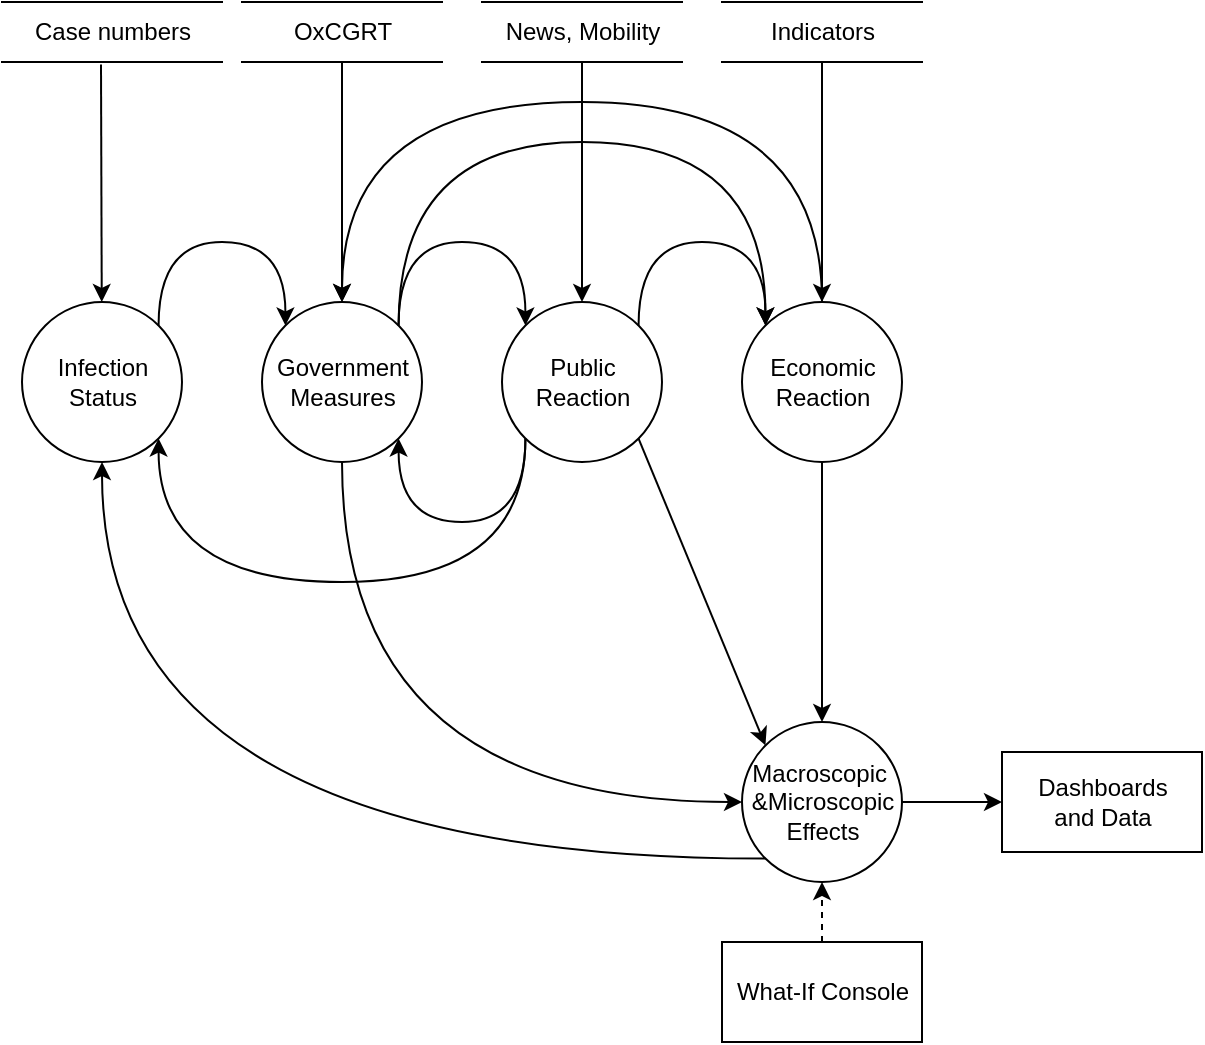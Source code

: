 <mxfile version="13.5.5" type="github">
  <diagram id="2gZC4xCkloj7wIMZnU4y" name="Page-1">
    <mxGraphModel dx="1384" dy="1294" grid="1" gridSize="10" guides="1" tooltips="1" connect="1" arrows="1" fold="1" page="1" pageScale="1" pageWidth="827" pageHeight="1169" math="0" shadow="0">
      <root>
        <mxCell id="0" />
        <mxCell id="1" parent="0" />
        <mxCell id="s3Yb5ll5d97BCo_epypD-1" value="Infection&lt;br&gt;Status" style="shape=ellipse;html=1;dashed=0;whitespace=wrap;aspect=fixed;perimeter=ellipsePerimeter;" parent="1" vertex="1">
          <mxGeometry x="120" y="240" width="80" height="80" as="geometry" />
        </mxCell>
        <mxCell id="s3Yb5ll5d97BCo_epypD-2" value="Government&lt;br&gt;Measures" style="shape=ellipse;html=1;dashed=0;whitespace=wrap;aspect=fixed;perimeter=ellipsePerimeter;" parent="1" vertex="1">
          <mxGeometry x="240" y="240" width="80" height="80" as="geometry" />
        </mxCell>
        <mxCell id="AfNmqyuF7CT5GizNvHW4-1" value="Public&lt;br&gt;Reaction" style="shape=ellipse;html=1;dashed=0;whitespace=wrap;aspect=fixed;perimeter=ellipsePerimeter;" parent="1" vertex="1">
          <mxGeometry x="360" y="240" width="80" height="80" as="geometry" />
        </mxCell>
        <mxCell id="AfNmqyuF7CT5GizNvHW4-4" value="" style="endArrow=classic;html=1;entryX=0;entryY=0;entryDx=0;entryDy=0;exitX=1;exitY=0;exitDx=0;exitDy=0;edgeStyle=orthogonalEdgeStyle;curved=1;" parent="1" source="s3Yb5ll5d97BCo_epypD-2" target="AfNmqyuF7CT5GizNvHW4-1" edge="1">
          <mxGeometry width="50" height="50" relative="1" as="geometry">
            <mxPoint x="290" y="370" as="sourcePoint" />
            <mxPoint x="340" y="320" as="targetPoint" />
            <Array as="points">
              <mxPoint x="308" y="210" />
              <mxPoint x="372" y="210" />
            </Array>
          </mxGeometry>
        </mxCell>
        <mxCell id="AfNmqyuF7CT5GizNvHW4-5" value="" style="endArrow=classic;html=1;entryX=0;entryY=0;entryDx=0;entryDy=0;exitX=1;exitY=0;exitDx=0;exitDy=0;edgeStyle=orthogonalEdgeStyle;curved=1;" parent="1" source="s3Yb5ll5d97BCo_epypD-1" target="s3Yb5ll5d97BCo_epypD-2" edge="1">
          <mxGeometry width="50" height="50" relative="1" as="geometry">
            <mxPoint x="290" y="370" as="sourcePoint" />
            <mxPoint x="340" y="320" as="targetPoint" />
            <Array as="points">
              <mxPoint x="188" y="210" />
              <mxPoint x="252" y="210" />
            </Array>
          </mxGeometry>
        </mxCell>
        <mxCell id="AfNmqyuF7CT5GizNvHW4-6" value="Economic&lt;br&gt;Reaction" style="shape=ellipse;html=1;dashed=0;whitespace=wrap;aspect=fixed;perimeter=ellipsePerimeter;" parent="1" vertex="1">
          <mxGeometry x="480" y="240" width="80" height="80" as="geometry" />
        </mxCell>
        <mxCell id="AfNmqyuF7CT5GizNvHW4-7" value="" style="endArrow=classic;html=1;entryX=0;entryY=0;entryDx=0;entryDy=0;exitX=1;exitY=0;exitDx=0;exitDy=0;edgeStyle=orthogonalEdgeStyle;curved=1;" parent="1" source="s3Yb5ll5d97BCo_epypD-2" target="AfNmqyuF7CT5GizNvHW4-6" edge="1">
          <mxGeometry width="50" height="50" relative="1" as="geometry">
            <mxPoint x="290" y="370" as="sourcePoint" />
            <mxPoint x="340" y="320" as="targetPoint" />
            <Array as="points">
              <mxPoint x="308" y="160" />
              <mxPoint x="492" y="160" />
            </Array>
          </mxGeometry>
        </mxCell>
        <mxCell id="AfNmqyuF7CT5GizNvHW4-8" value="" style="endArrow=classic;html=1;entryX=0;entryY=0;entryDx=0;entryDy=0;exitX=1;exitY=0;exitDx=0;exitDy=0;edgeStyle=orthogonalEdgeStyle;curved=1;" parent="1" source="AfNmqyuF7CT5GizNvHW4-1" target="AfNmqyuF7CT5GizNvHW4-6" edge="1">
          <mxGeometry width="50" height="50" relative="1" as="geometry">
            <mxPoint x="290" y="370" as="sourcePoint" />
            <mxPoint x="340" y="320" as="targetPoint" />
            <Array as="points">
              <mxPoint x="428" y="210" />
              <mxPoint x="492" y="210" />
            </Array>
          </mxGeometry>
        </mxCell>
        <mxCell id="AfNmqyuF7CT5GizNvHW4-9" value="Macroscopic&amp;nbsp;&lt;br&gt;&amp;amp;Microscopic&lt;br&gt;Effects" style="shape=ellipse;html=1;dashed=0;whitespace=wrap;aspect=fixed;perimeter=ellipsePerimeter;" parent="1" vertex="1">
          <mxGeometry x="480" y="450" width="80" height="80" as="geometry" />
        </mxCell>
        <mxCell id="AfNmqyuF7CT5GizNvHW4-10" value="" style="endArrow=classic;html=1;exitX=0;exitY=1;exitDx=0;exitDy=0;entryX=1;entryY=1;entryDx=0;entryDy=0;edgeStyle=orthogonalEdgeStyle;curved=1;" parent="1" source="AfNmqyuF7CT5GizNvHW4-1" target="s3Yb5ll5d97BCo_epypD-1" edge="1">
          <mxGeometry width="50" height="50" relative="1" as="geometry">
            <mxPoint x="370" y="290" as="sourcePoint" />
            <mxPoint x="420" y="240" as="targetPoint" />
            <Array as="points">
              <mxPoint x="372" y="380" />
              <mxPoint x="188" y="380" />
            </Array>
          </mxGeometry>
        </mxCell>
        <mxCell id="AfNmqyuF7CT5GizNvHW4-11" value="" style="endArrow=classic;html=1;entryX=1;entryY=1;entryDx=0;entryDy=0;exitX=0;exitY=1;exitDx=0;exitDy=0;edgeStyle=orthogonalEdgeStyle;curved=1;" parent="1" source="AfNmqyuF7CT5GizNvHW4-1" target="s3Yb5ll5d97BCo_epypD-2" edge="1">
          <mxGeometry width="50" height="50" relative="1" as="geometry">
            <mxPoint x="400" y="370" as="sourcePoint" />
            <mxPoint x="450" y="320" as="targetPoint" />
            <Array as="points">
              <mxPoint x="372" y="350" />
              <mxPoint x="308" y="350" />
            </Array>
          </mxGeometry>
        </mxCell>
        <mxCell id="AfNmqyuF7CT5GizNvHW4-12" value="" style="endArrow=classic;html=1;exitX=0.5;exitY=0;exitDx=0;exitDy=0;entryX=0.5;entryY=0;entryDx=0;entryDy=0;edgeStyle=orthogonalEdgeStyle;curved=1;" parent="1" source="AfNmqyuF7CT5GizNvHW4-6" target="s3Yb5ll5d97BCo_epypD-2" edge="1">
          <mxGeometry width="50" height="50" relative="1" as="geometry">
            <mxPoint x="400" y="370" as="sourcePoint" />
            <mxPoint x="450" y="320" as="targetPoint" />
            <Array as="points">
              <mxPoint x="520" y="140" />
              <mxPoint x="280" y="140" />
            </Array>
          </mxGeometry>
        </mxCell>
        <mxCell id="AfNmqyuF7CT5GizNvHW4-13" value="" style="endArrow=classic;html=1;entryX=0.5;entryY=0;entryDx=0;entryDy=0;exitX=0.5;exitY=1;exitDx=0;exitDy=0;" parent="1" source="AfNmqyuF7CT5GizNvHW4-6" target="AfNmqyuF7CT5GizNvHW4-9" edge="1">
          <mxGeometry width="50" height="50" relative="1" as="geometry">
            <mxPoint x="400" y="370" as="sourcePoint" />
            <mxPoint x="450" y="320" as="targetPoint" />
          </mxGeometry>
        </mxCell>
        <mxCell id="AfNmqyuF7CT5GizNvHW4-14" value="" style="endArrow=classic;html=1;entryX=0;entryY=0;entryDx=0;entryDy=0;exitX=1;exitY=1;exitDx=0;exitDy=0;" parent="1" source="AfNmqyuF7CT5GizNvHW4-1" target="AfNmqyuF7CT5GizNvHW4-9" edge="1">
          <mxGeometry width="50" height="50" relative="1" as="geometry">
            <mxPoint x="400" y="370" as="sourcePoint" />
            <mxPoint x="450" y="320" as="targetPoint" />
          </mxGeometry>
        </mxCell>
        <mxCell id="AfNmqyuF7CT5GizNvHW4-16" value="Dashboards&lt;br&gt;and Data" style="html=1;dashed=0;whitespace=wrap;" parent="1" vertex="1">
          <mxGeometry x="610" y="465" width="100" height="50" as="geometry" />
        </mxCell>
        <mxCell id="AfNmqyuF7CT5GizNvHW4-18" value="" style="endArrow=classic;html=1;entryX=0;entryY=0.5;entryDx=0;entryDy=0;exitX=1;exitY=0.5;exitDx=0;exitDy=0;" parent="1" source="AfNmqyuF7CT5GizNvHW4-9" target="AfNmqyuF7CT5GizNvHW4-16" edge="1">
          <mxGeometry width="50" height="50" relative="1" as="geometry">
            <mxPoint x="400" y="370" as="sourcePoint" />
            <mxPoint x="450" y="320" as="targetPoint" />
          </mxGeometry>
        </mxCell>
        <mxCell id="AfNmqyuF7CT5GizNvHW4-19" value="OxCGRT" style="html=1;dashed=0;whitespace=wrap;shape=partialRectangle;right=0;left=0;" parent="1" vertex="1">
          <mxGeometry x="230" y="90" width="100" height="30" as="geometry" />
        </mxCell>
        <mxCell id="AfNmqyuF7CT5GizNvHW4-20" value="Case numbers" style="html=1;dashed=0;whitespace=wrap;shape=partialRectangle;right=0;left=0;" parent="1" vertex="1">
          <mxGeometry x="110" y="90" width="110" height="30" as="geometry" />
        </mxCell>
        <mxCell id="AfNmqyuF7CT5GizNvHW4-21" value="" style="endArrow=classic;html=1;entryX=0.5;entryY=0;entryDx=0;entryDy=0;exitX=0.5;exitY=1;exitDx=0;exitDy=0;" parent="1" source="AfNmqyuF7CT5GizNvHW4-19" target="s3Yb5ll5d97BCo_epypD-2" edge="1">
          <mxGeometry width="50" height="50" relative="1" as="geometry">
            <mxPoint x="400" y="370" as="sourcePoint" />
            <mxPoint x="450" y="320" as="targetPoint" />
          </mxGeometry>
        </mxCell>
        <mxCell id="AfNmqyuF7CT5GizNvHW4-22" value="" style="endArrow=classic;html=1;exitX=0.45;exitY=1.04;exitDx=0;exitDy=0;exitPerimeter=0;" parent="1" source="AfNmqyuF7CT5GizNvHW4-20" target="s3Yb5ll5d97BCo_epypD-1" edge="1">
          <mxGeometry width="50" height="50" relative="1" as="geometry">
            <mxPoint x="400" y="370" as="sourcePoint" />
            <mxPoint x="450" y="320" as="targetPoint" />
          </mxGeometry>
        </mxCell>
        <mxCell id="AfNmqyuF7CT5GizNvHW4-23" value="News, Mobility" style="html=1;dashed=0;whitespace=wrap;shape=partialRectangle;right=0;left=0;" parent="1" vertex="1">
          <mxGeometry x="350" y="90" width="100" height="30" as="geometry" />
        </mxCell>
        <mxCell id="AfNmqyuF7CT5GizNvHW4-24" value="Indicators" style="html=1;dashed=0;whitespace=wrap;shape=partialRectangle;right=0;left=0;" parent="1" vertex="1">
          <mxGeometry x="470" y="90" width="100" height="30" as="geometry" />
        </mxCell>
        <mxCell id="AfNmqyuF7CT5GizNvHW4-26" value="" style="endArrow=classic;html=1;exitX=0.5;exitY=1;exitDx=0;exitDy=0;jumpStyle=arc;" parent="1" source="AfNmqyuF7CT5GizNvHW4-24" target="AfNmqyuF7CT5GizNvHW4-6" edge="1">
          <mxGeometry width="50" height="50" relative="1" as="geometry">
            <mxPoint x="400" y="370" as="sourcePoint" />
            <mxPoint x="450" y="320" as="targetPoint" />
          </mxGeometry>
        </mxCell>
        <mxCell id="AfNmqyuF7CT5GizNvHW4-27" value="" style="endArrow=classic;html=1;strokeColor=#000000;jumpStyle=gap;exitX=0.5;exitY=1;exitDx=0;exitDy=0;" parent="1" source="AfNmqyuF7CT5GizNvHW4-23" target="AfNmqyuF7CT5GizNvHW4-1" edge="1">
          <mxGeometry width="50" height="50" relative="1" as="geometry">
            <mxPoint x="400" y="370" as="sourcePoint" />
            <mxPoint x="450" y="320" as="targetPoint" />
          </mxGeometry>
        </mxCell>
        <mxCell id="AfNmqyuF7CT5GizNvHW4-28" value="" style="endArrow=classic;html=1;strokeColor=#000000;exitX=0;exitY=1;exitDx=0;exitDy=0;entryX=0.5;entryY=1;entryDx=0;entryDy=0;edgeStyle=orthogonalEdgeStyle;curved=1;" parent="1" source="AfNmqyuF7CT5GizNvHW4-9" target="s3Yb5ll5d97BCo_epypD-1" edge="1">
          <mxGeometry width="50" height="50" relative="1" as="geometry">
            <mxPoint x="400" y="370" as="sourcePoint" />
            <mxPoint x="450" y="320" as="targetPoint" />
          </mxGeometry>
        </mxCell>
        <mxCell id="AfNmqyuF7CT5GizNvHW4-29" value="" style="endArrow=classic;html=1;strokeColor=#000000;exitX=0.5;exitY=1;exitDx=0;exitDy=0;entryX=0;entryY=0.5;entryDx=0;entryDy=0;edgeStyle=orthogonalEdgeStyle;curved=1;" parent="1" source="s3Yb5ll5d97BCo_epypD-2" target="AfNmqyuF7CT5GizNvHW4-9" edge="1">
          <mxGeometry width="50" height="50" relative="1" as="geometry">
            <mxPoint x="400" y="370" as="sourcePoint" />
            <mxPoint x="450" y="320" as="targetPoint" />
          </mxGeometry>
        </mxCell>
        <mxCell id="uxFzLbKHNT4GKCP-jVTO-1" value="What-If Console" style="html=1;dashed=0;whitespace=wrap;" vertex="1" parent="1">
          <mxGeometry x="470" y="560" width="100" height="50" as="geometry" />
        </mxCell>
        <mxCell id="uxFzLbKHNT4GKCP-jVTO-2" value="" style="endArrow=classic;html=1;entryX=0.5;entryY=1;entryDx=0;entryDy=0;dashed=1;" edge="1" parent="1" source="uxFzLbKHNT4GKCP-jVTO-1" target="AfNmqyuF7CT5GizNvHW4-9">
          <mxGeometry width="50" height="50" relative="1" as="geometry">
            <mxPoint x="390" y="690" as="sourcePoint" />
            <mxPoint x="440" y="640" as="targetPoint" />
          </mxGeometry>
        </mxCell>
      </root>
    </mxGraphModel>
  </diagram>
</mxfile>
